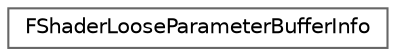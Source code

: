 digraph "Graphical Class Hierarchy"
{
 // INTERACTIVE_SVG=YES
 // LATEX_PDF_SIZE
  bgcolor="transparent";
  edge [fontname=Helvetica,fontsize=10,labelfontname=Helvetica,labelfontsize=10];
  node [fontname=Helvetica,fontsize=10,shape=box,height=0.2,width=0.4];
  rankdir="LR";
  Node0 [id="Node000000",label="FShaderLooseParameterBufferInfo",height=0.2,width=0.4,color="grey40", fillcolor="white", style="filled",URL="$dd/dab/classFShaderLooseParameterBufferInfo.html",tooltip=" "];
}
